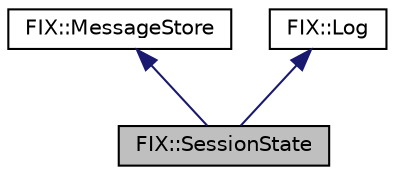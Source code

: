 digraph "FIX::SessionState"
{
  edge [fontname="Helvetica",fontsize="10",labelfontname="Helvetica",labelfontsize="10"];
  node [fontname="Helvetica",fontsize="10",shape=record];
  Node0 [label="FIX::SessionState",height=0.2,width=0.4,color="black", fillcolor="grey75", style="filled", fontcolor="black"];
  Node1 -> Node0 [dir="back",color="midnightblue",fontsize="10",style="solid",fontname="Helvetica"];
  Node1 [label="FIX::MessageStore",height=0.2,width=0.4,color="black", fillcolor="white", style="filled",URL="$class_f_i_x_1_1_message_store.html",tooltip="This interface must be implemented to store and retrieve messages and sequence numbers. "];
  Node2 -> Node0 [dir="back",color="midnightblue",fontsize="10",style="solid",fontname="Helvetica"];
  Node2 [label="FIX::Log",height=0.2,width=0.4,color="black", fillcolor="white", style="filled",URL="$class_f_i_x_1_1_log.html",tooltip="This interface must be implemented to log messages and events. "];
}
